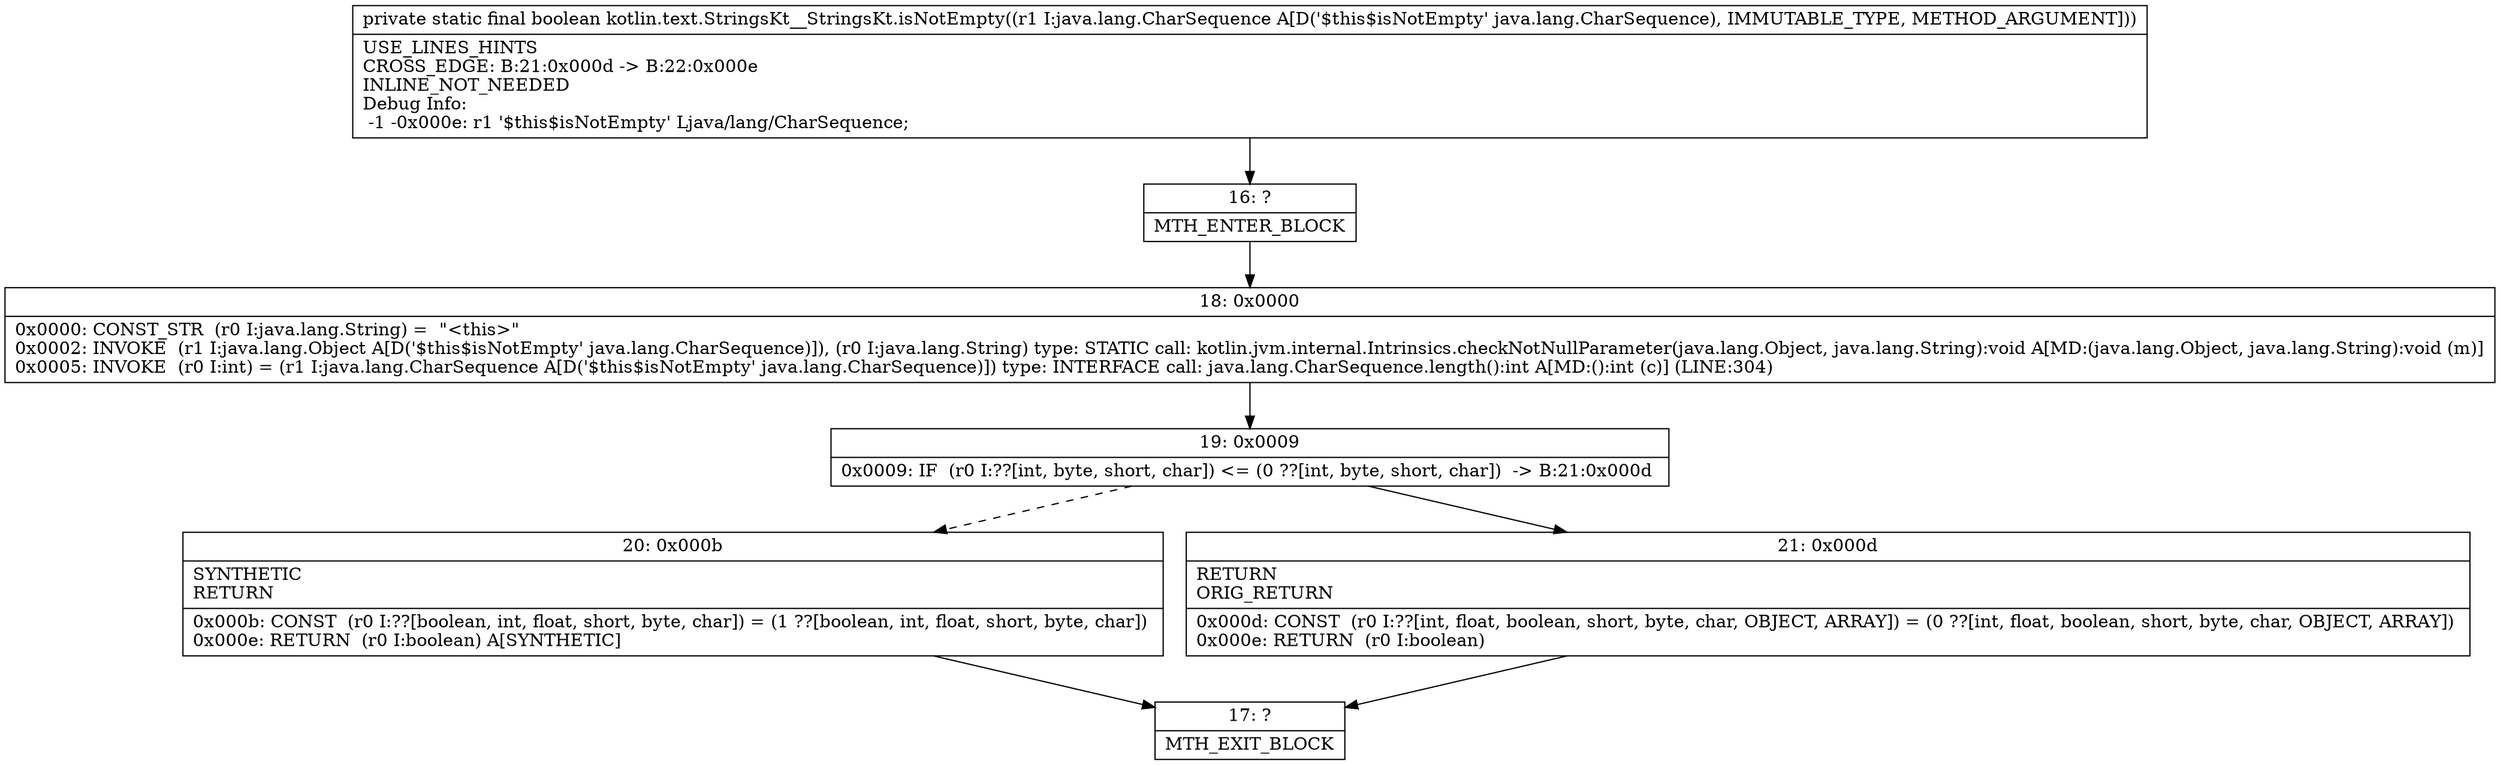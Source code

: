 digraph "CFG forkotlin.text.StringsKt__StringsKt.isNotEmpty(Ljava\/lang\/CharSequence;)Z" {
Node_16 [shape=record,label="{16\:\ ?|MTH_ENTER_BLOCK\l}"];
Node_18 [shape=record,label="{18\:\ 0x0000|0x0000: CONST_STR  (r0 I:java.lang.String) =  \"\<this\>\" \l0x0002: INVOKE  (r1 I:java.lang.Object A[D('$this$isNotEmpty' java.lang.CharSequence)]), (r0 I:java.lang.String) type: STATIC call: kotlin.jvm.internal.Intrinsics.checkNotNullParameter(java.lang.Object, java.lang.String):void A[MD:(java.lang.Object, java.lang.String):void (m)]\l0x0005: INVOKE  (r0 I:int) = (r1 I:java.lang.CharSequence A[D('$this$isNotEmpty' java.lang.CharSequence)]) type: INTERFACE call: java.lang.CharSequence.length():int A[MD:():int (c)] (LINE:304)\l}"];
Node_19 [shape=record,label="{19\:\ 0x0009|0x0009: IF  (r0 I:??[int, byte, short, char]) \<= (0 ??[int, byte, short, char])  \-\> B:21:0x000d \l}"];
Node_20 [shape=record,label="{20\:\ 0x000b|SYNTHETIC\lRETURN\l|0x000b: CONST  (r0 I:??[boolean, int, float, short, byte, char]) = (1 ??[boolean, int, float, short, byte, char]) \l0x000e: RETURN  (r0 I:boolean) A[SYNTHETIC]\l}"];
Node_17 [shape=record,label="{17\:\ ?|MTH_EXIT_BLOCK\l}"];
Node_21 [shape=record,label="{21\:\ 0x000d|RETURN\lORIG_RETURN\l|0x000d: CONST  (r0 I:??[int, float, boolean, short, byte, char, OBJECT, ARRAY]) = (0 ??[int, float, boolean, short, byte, char, OBJECT, ARRAY]) \l0x000e: RETURN  (r0 I:boolean) \l}"];
MethodNode[shape=record,label="{private static final boolean kotlin.text.StringsKt__StringsKt.isNotEmpty((r1 I:java.lang.CharSequence A[D('$this$isNotEmpty' java.lang.CharSequence), IMMUTABLE_TYPE, METHOD_ARGUMENT]))  | USE_LINES_HINTS\lCROSS_EDGE: B:21:0x000d \-\> B:22:0x000e\lINLINE_NOT_NEEDED\lDebug Info:\l  \-1 \-0x000e: r1 '$this$isNotEmpty' Ljava\/lang\/CharSequence;\l}"];
MethodNode -> Node_16;Node_16 -> Node_18;
Node_18 -> Node_19;
Node_19 -> Node_20[style=dashed];
Node_19 -> Node_21;
Node_20 -> Node_17;
Node_21 -> Node_17;
}

